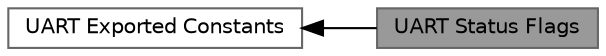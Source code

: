 digraph "UART Status Flags"
{
 // LATEX_PDF_SIZE
  bgcolor="transparent";
  edge [fontname=Helvetica,fontsize=10,labelfontname=Helvetica,labelfontsize=10];
  node [fontname=Helvetica,fontsize=10,shape=box,height=0.2,width=0.4];
  rankdir=LR;
  Node2 [label="UART Exported Constants",height=0.2,width=0.4,color="grey40", fillcolor="white", style="filled",URL="$group___u_a_r_t___exported___constants.html",tooltip=" "];
  Node1 [label="UART Status Flags",height=0.2,width=0.4,color="gray40", fillcolor="grey60", style="filled", fontcolor="black",tooltip=" "];
  Node2->Node1 [shape=plaintext, dir="back", style="solid"];
}
